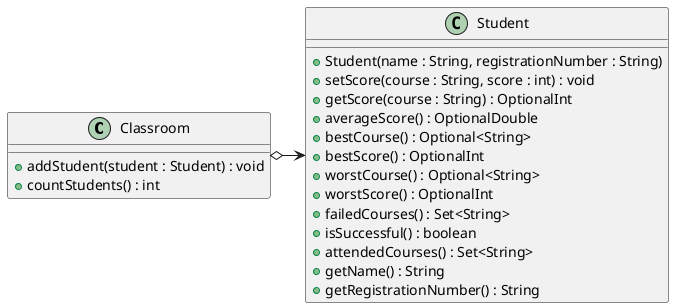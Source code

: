 @startuml

class Classroom {
    +addStudent(student : Student) : void
    +countStudents() : int
}

class Student {
    +Student(name : String, registrationNumber : String)
    +setScore(course : String, score : int) : void
    +getScore(course : String) : OptionalInt
    +averageScore() : OptionalDouble
    +bestCourse() : Optional<String>
    +bestScore() : OptionalInt
    +worstCourse() : Optional<String>
    +worstScore() : OptionalInt
    +failedCourses() : Set<String>
    +isSuccessful() : boolean
    +attendedCourses() : Set<String>
    +getName() : String
    +getRegistrationNumber() : String
}

Classroom o-> Student
@enduml
